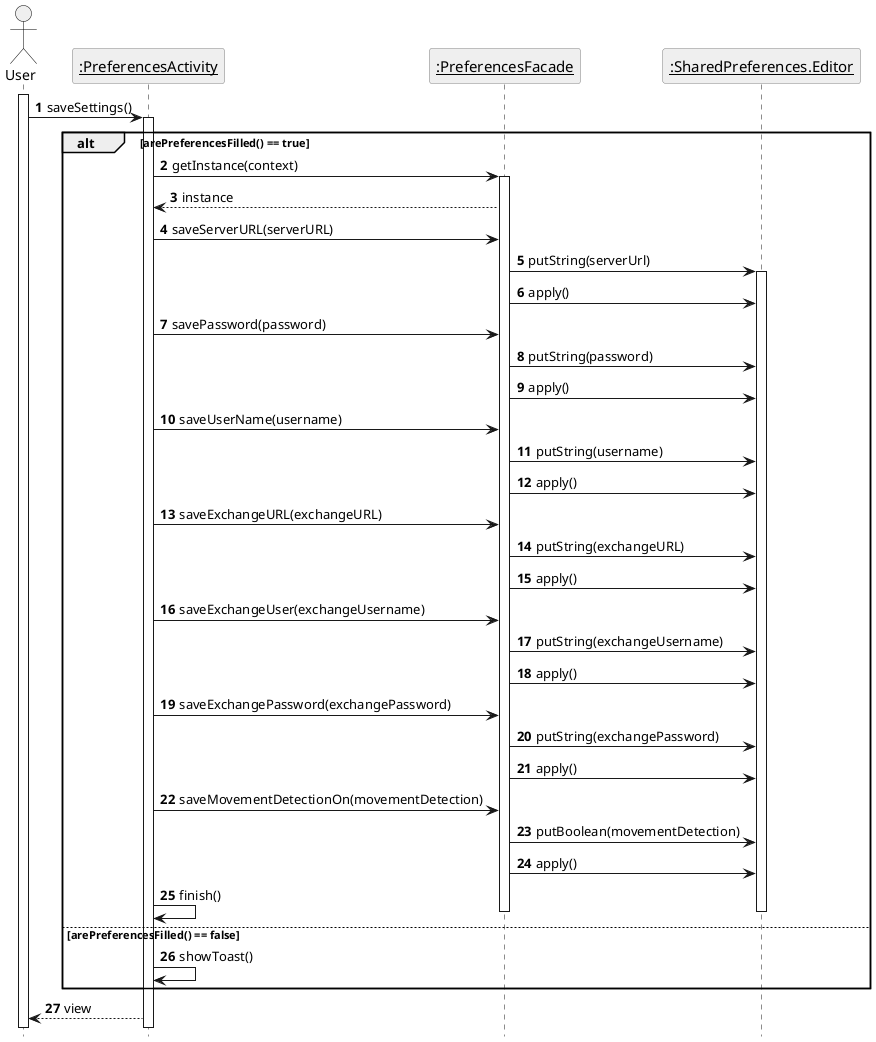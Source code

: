 @startuml

hide footbox

autonumber

skinparam sequence {
    ParticipantBorderColor grey
    ParticipantBackgroundColor #EFEFEF
    ParticipantFontName Futura
    ParticipantFontSize 15

    ActorBackgroundColor #EFEFEF
    ActorBorderColor black

    ArrowFontName Futura
}

actor User
participant "__:PreferencesActivity__"
participant "__:PreferencesFacade__"
participant "__:SharedPreferences.Editor__"


activate User
User -> "__:PreferencesActivity__": saveSettings()
activate "__:PreferencesActivity__"
alt arePreferencesFilled() == true
    "__:PreferencesActivity__" -> "__:PreferencesFacade__": getInstance(context)
    activate "__:PreferencesFacade__"
    "__:PreferencesFacade__" --> "__:PreferencesActivity__": instance
    "__:PreferencesActivity__" -> "__:PreferencesFacade__":saveServerURL(serverURL)
    "__:PreferencesFacade__" -> "__:SharedPreferences.Editor__": putString(serverUrl)
    activate "__:SharedPreferences.Editor__"
    "__:PreferencesFacade__" -> "__:SharedPreferences.Editor__": apply()

    "__:PreferencesActivity__" -> "__:PreferencesFacade__":savePassword(password)
    "__:PreferencesFacade__" -> "__:SharedPreferences.Editor__": putString(password)
"__:PreferencesFacade__" -> "__:SharedPreferences.Editor__": apply()
    "__:PreferencesActivity__" -> "__:PreferencesFacade__":saveUserName(username)
    "__:PreferencesFacade__" -> "__:SharedPreferences.Editor__": putString(username)
"__:PreferencesFacade__" -> "__:SharedPreferences.Editor__": apply()
    "__:PreferencesActivity__" -> "__:PreferencesFacade__":saveExchangeURL(exchangeURL)
    "__:PreferencesFacade__" -> "__:SharedPreferences.Editor__": putString(exchangeURL)
"__:PreferencesFacade__" -> "__:SharedPreferences.Editor__": apply()
    "__:PreferencesActivity__" -> "__:PreferencesFacade__":saveExchangeUser(exchangeUsername)
    "__:PreferencesFacade__" -> "__:SharedPreferences.Editor__": putString(exchangeUsername)
"__:PreferencesFacade__" -> "__:SharedPreferences.Editor__": apply()
    "__:PreferencesActivity__" -> "__:PreferencesFacade__":saveExchangePassword(exchangePassword)
    "__:PreferencesFacade__" -> "__:SharedPreferences.Editor__": putString(exchangePassword)
"__:PreferencesFacade__" -> "__:SharedPreferences.Editor__": apply()
    "__:PreferencesActivity__" -> "__:PreferencesFacade__":saveMovementDetectionOn(movementDetection)
    "__:PreferencesFacade__" -> "__:SharedPreferences.Editor__": putBoolean(movementDetection)
"__:PreferencesFacade__" -> "__:SharedPreferences.Editor__": apply()
    "__:PreferencesActivity__" -> "__:PreferencesActivity__": finish()
    deactivate "__:SharedPreferences.Editor__"
    deactivate "__:PreferencesFacade__"


else arePreferencesFilled() == false
    "__:PreferencesActivity__" -> "__:PreferencesActivity__":showToast()

end

"__:PreferencesActivity__" --> User: view




@enduml